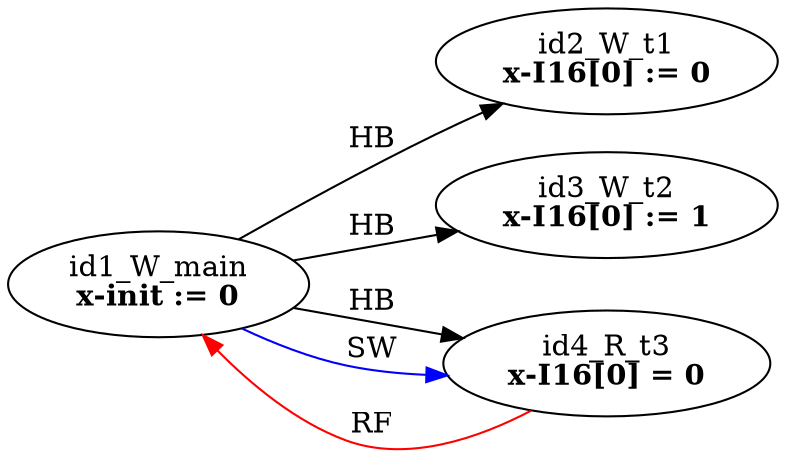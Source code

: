 digraph memory_model {
rankdir=LR;
splines=true; esep=0.5;
id1_W_main -> id2_W_t1 [label = "HB", color="black"];
id1_W_main -> id3_W_t2 [label = "HB", color="black"];
id1_W_main -> id4_R_t3 [label = "HB", color="black"];
id4_R_t3 -> id1_W_main [label = "RF", color="red"];
id1_W_main -> id4_R_t3 [label = "SW", color="blue"];
id1_W_main [label=<id1_W_main<br/><B>x-init := 0</B>>, pos="5.0,2!"]
id2_W_t1 [label=<id2_W_t1<br/><B>x-I16[0] := 0</B>>, pos="0,0!"]
id3_W_t2 [label=<id3_W_t2<br/><B>x-I16[0] := 1</B>>, pos="5,0!"]
id4_R_t3 [label=<id4_R_t3<br/><B>x-I16[0] = 0</B>>, pos="10,0!"]
}